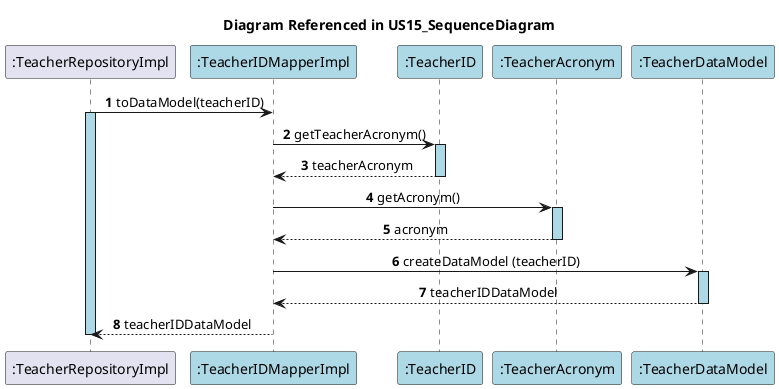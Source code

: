 @startuml
autonumber
skinparam sequenceMessageAlign center
skinparam sequenceLifeLineBackgroundColor lightblue
title Diagram Referenced in US15_SequenceDiagram

participant ":TeacherRepositoryImpl" as TRepo
participant ":TeacherIDMapperImpl" as TMapper #lightblue
participant ":TeacherID" as TID #lightblue
participant ":TeacherAcronym" as TAVO #lightblue
participant ":TeacherDataModel" as TDM #lightblue

TRepo -> TMapper : toDataModel(teacherID)
activate TRepo
TMapper -> TID : getTeacherAcronym()
activate TID
TID --> TMapper : teacherAcronym
deactivate TID
TMapper -> TAVO : getAcronym()
activate TAVO
TAVO --> TMapper :acronym
deactivate TAVO
TMapper ->TDM : createDataModel (teacherID)
activate TDM


TDM --> TMapper : teacherIDDataModel
deactivate TDM
TMapper --> TRepo :teacherIDDataModel
deactivate TRepo
@enduml
